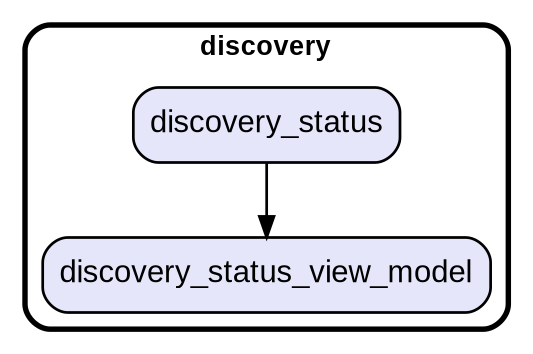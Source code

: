 digraph "" {
  graph [style=rounded fontname="Arial Black" fontsize=13 penwidth=2.6];
  node [shape=rect style="filled,rounded" fontname=Arial fontsize=15 fillcolor=Lavender penwidth=1.3];
  edge [penwidth=1.3];
  "/discovery_status.dart" [label="discovery_status"];
  "/discovery_status_view_model.dart" [label="discovery_status_view_model"];
  subgraph "cluster~" {
    label="discovery";
    "/discovery_status.dart";
    "/discovery_status_view_model.dart";
  }
  "/discovery_status.dart" -> "/discovery_status_view_model.dart";
}
